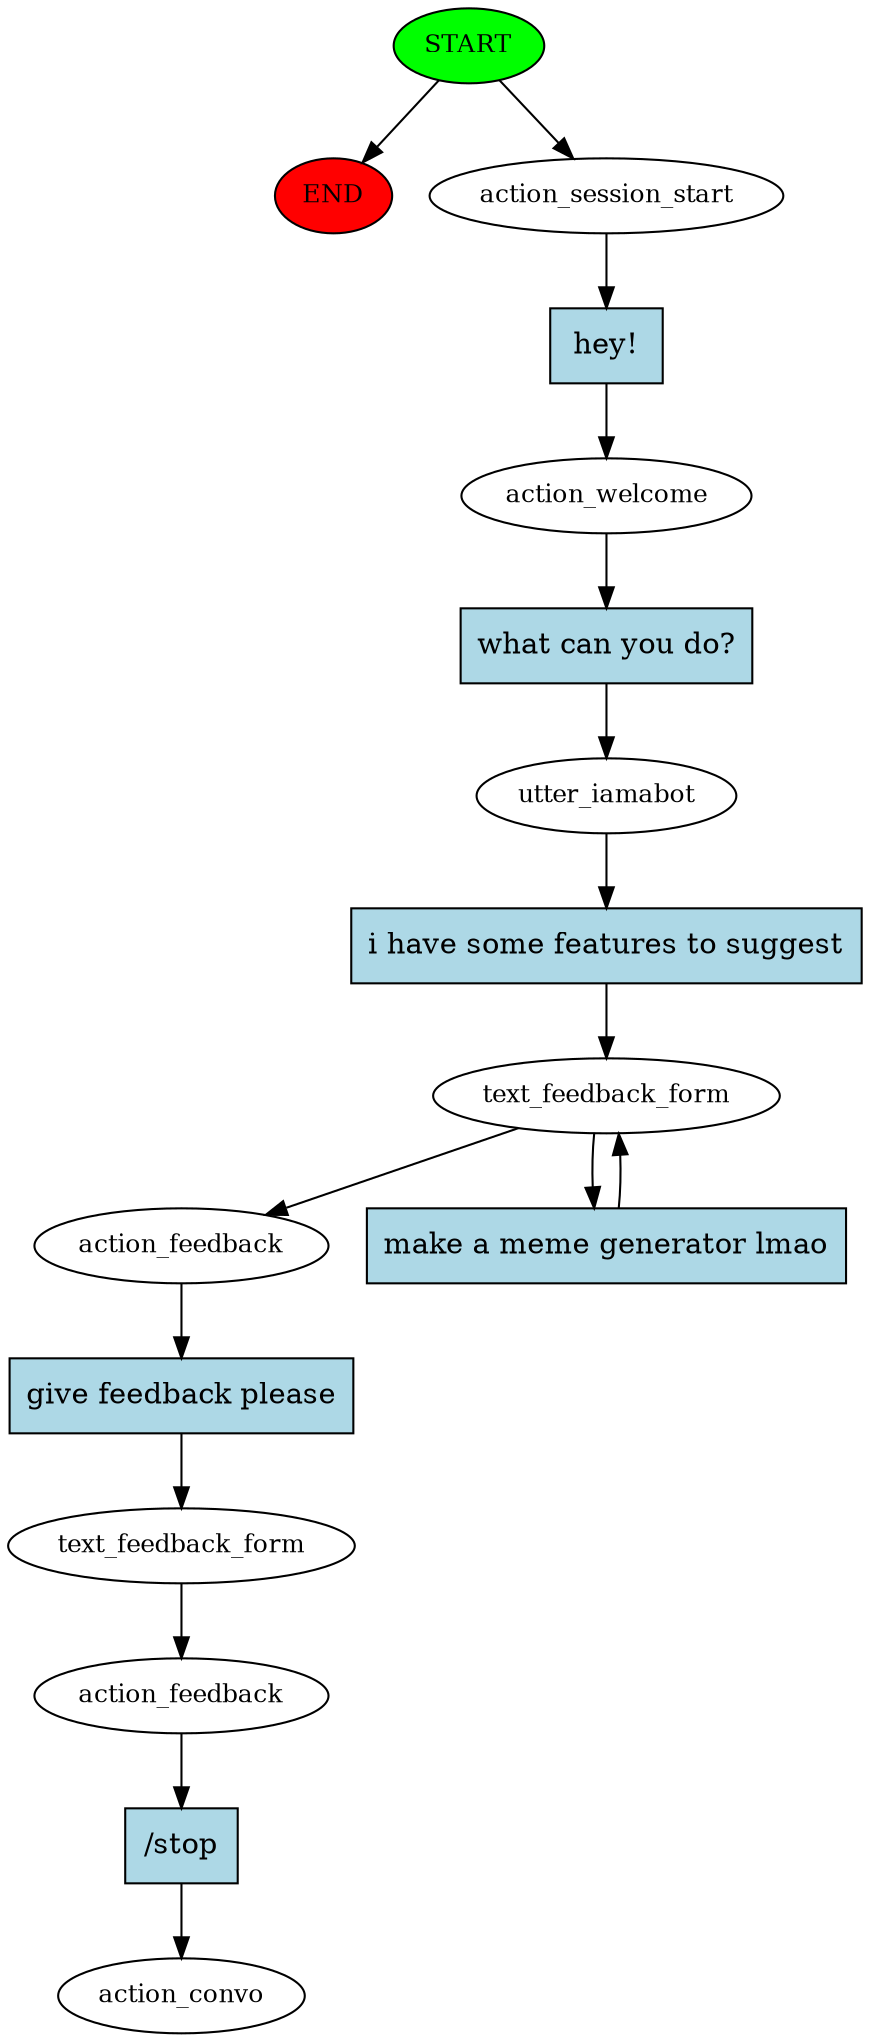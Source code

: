 digraph  {
0 [class="start active", fillcolor=green, fontsize=12, label=START, style=filled];
"-1" [class=end, fillcolor=red, fontsize=12, label=END, style=filled];
1 [class=active, fontsize=12, label=action_session_start];
2 [class=active, fontsize=12, label=action_welcome];
3 [class=active, fontsize=12, label=utter_iamabot];
4 [class=active, fontsize=12, label=text_feedback_form];
6 [class=active, fontsize=12, label=action_feedback];
7 [class=active, fontsize=12, label=text_feedback_form];
8 [class=active, fontsize=12, label=action_feedback];
9 [class="dashed active", fontsize=12, label=action_convo];
10 [class="intent active", fillcolor=lightblue, label="hey!", shape=rect, style=filled];
11 [class="intent active", fillcolor=lightblue, label="what can you do?", shape=rect, style=filled];
12 [class="intent active", fillcolor=lightblue, label="i have some features to suggest", shape=rect, style=filled];
13 [class="intent active", fillcolor=lightblue, label="make a meme generator lmao", shape=rect, style=filled];
14 [class="intent active", fillcolor=lightblue, label="give feedback please", shape=rect, style=filled];
15 [class="intent active", fillcolor=lightblue, label="/stop", shape=rect, style=filled];
0 -> "-1"  [class="", key=NONE, label=""];
0 -> 1  [class=active, key=NONE, label=""];
1 -> 10  [class=active, key=0];
2 -> 11  [class=active, key=0];
3 -> 12  [class=active, key=0];
4 -> 6  [class=active, key=NONE, label=""];
4 -> 13  [class=active, key=0];
6 -> 14  [class=active, key=0];
7 -> 8  [class=active, key=NONE, label=""];
8 -> 15  [class=active, key=0];
10 -> 2  [class=active, key=0];
11 -> 3  [class=active, key=0];
12 -> 4  [class=active, key=0];
13 -> 4  [class=active, key=0];
14 -> 7  [class=active, key=0];
15 -> 9  [class=active, key=0];
}

